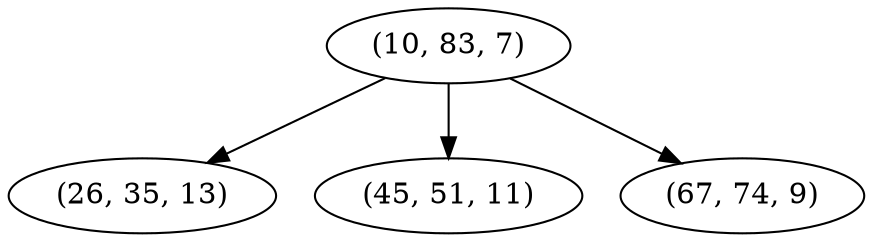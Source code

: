 digraph tree {
    "(10, 83, 7)";
    "(26, 35, 13)";
    "(45, 51, 11)";
    "(67, 74, 9)";
    "(10, 83, 7)" -> "(26, 35, 13)";
    "(10, 83, 7)" -> "(45, 51, 11)";
    "(10, 83, 7)" -> "(67, 74, 9)";
}
